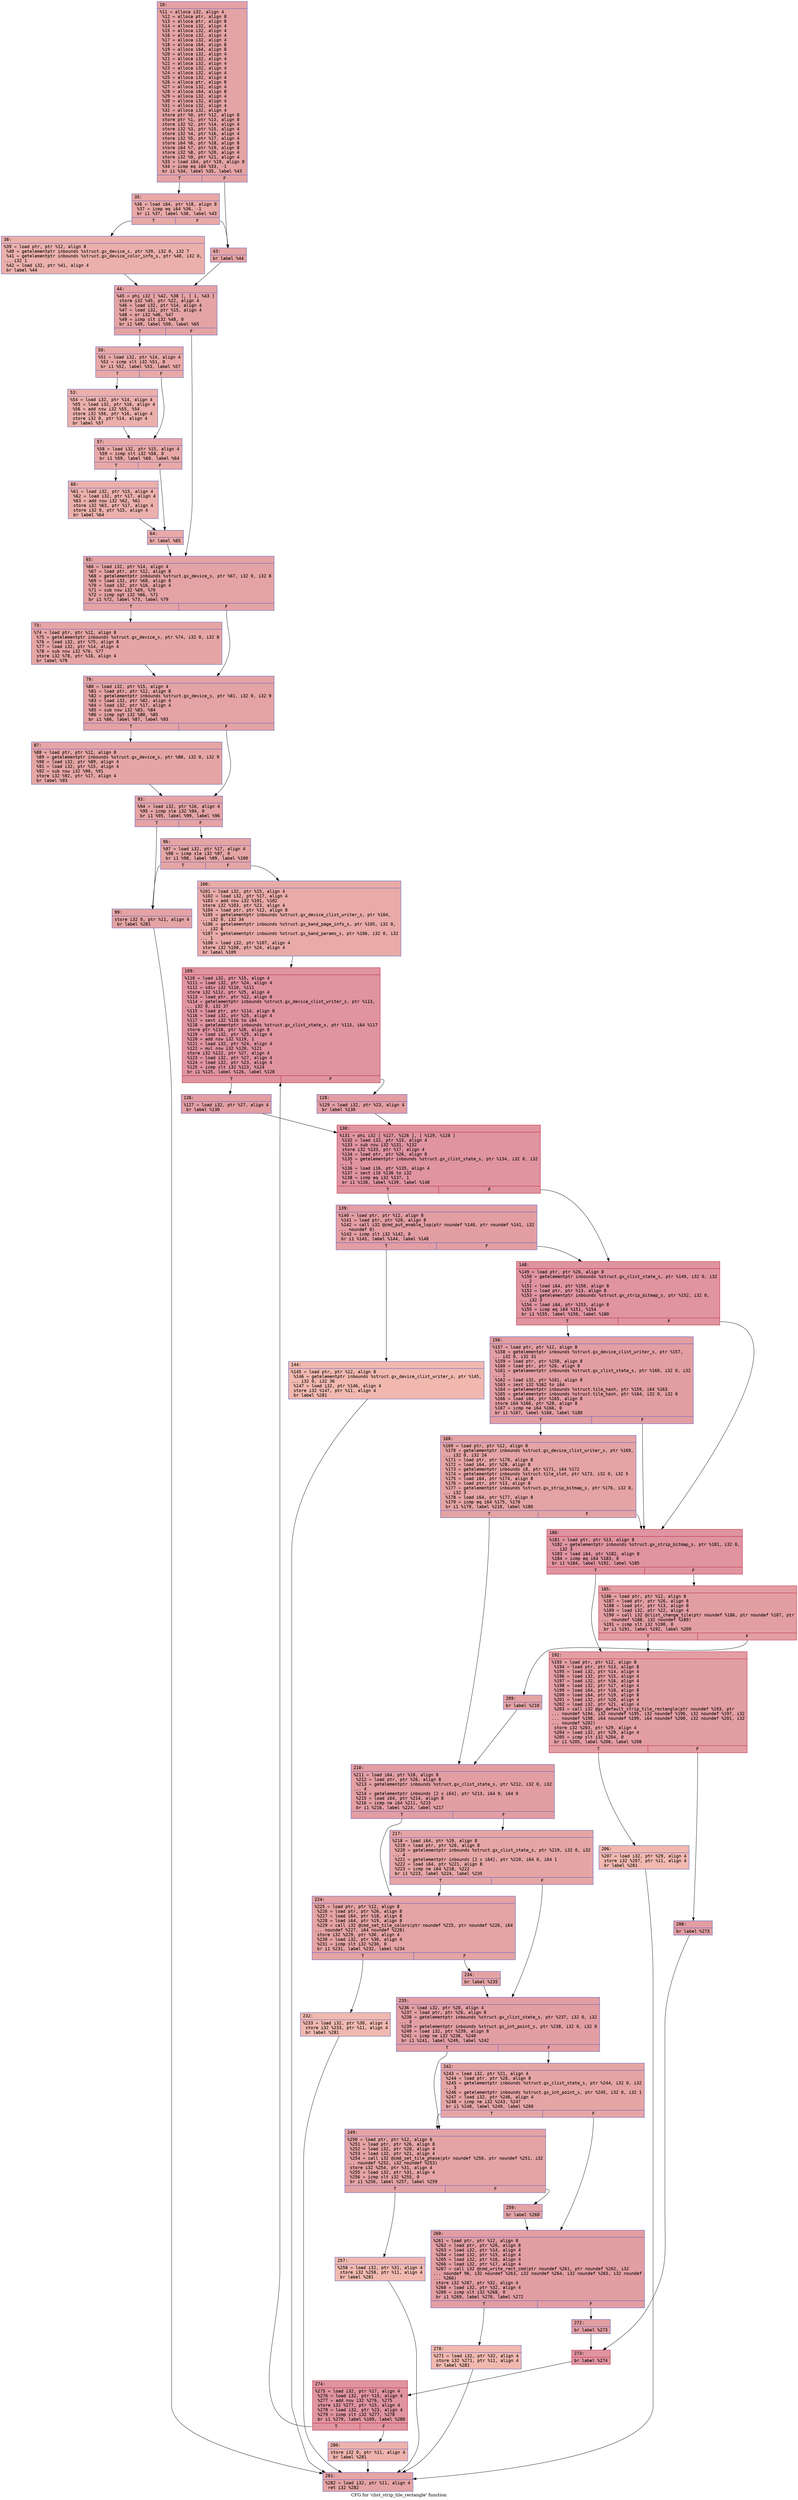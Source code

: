 digraph "CFG for 'clist_strip_tile_rectangle' function" {
	label="CFG for 'clist_strip_tile_rectangle' function";

	Node0x600001949770 [shape=record,color="#3d50c3ff", style=filled, fillcolor="#c32e3170" fontname="Courier",label="{10:\l|  %11 = alloca i32, align 4\l  %12 = alloca ptr, align 8\l  %13 = alloca ptr, align 8\l  %14 = alloca i32, align 4\l  %15 = alloca i32, align 4\l  %16 = alloca i32, align 4\l  %17 = alloca i32, align 4\l  %18 = alloca i64, align 8\l  %19 = alloca i64, align 8\l  %20 = alloca i32, align 4\l  %21 = alloca i32, align 4\l  %22 = alloca i32, align 4\l  %23 = alloca i32, align 4\l  %24 = alloca i32, align 4\l  %25 = alloca i32, align 4\l  %26 = alloca ptr, align 8\l  %27 = alloca i32, align 4\l  %28 = alloca i64, align 8\l  %29 = alloca i32, align 4\l  %30 = alloca i32, align 4\l  %31 = alloca i32, align 4\l  %32 = alloca i32, align 4\l  store ptr %0, ptr %12, align 8\l  store ptr %1, ptr %13, align 8\l  store i32 %2, ptr %14, align 4\l  store i32 %3, ptr %15, align 4\l  store i32 %4, ptr %16, align 4\l  store i32 %5, ptr %17, align 4\l  store i64 %6, ptr %18, align 8\l  store i64 %7, ptr %19, align 8\l  store i32 %8, ptr %20, align 4\l  store i32 %9, ptr %21, align 4\l  %33 = load i64, ptr %19, align 8\l  %34 = icmp eq i64 %33, -1\l  br i1 %34, label %35, label %43\l|{<s0>T|<s1>F}}"];
	Node0x600001949770:s0 -> Node0x6000019497c0[tooltip="10 -> 35\nProbability 37.50%" ];
	Node0x600001949770:s1 -> Node0x600001949860[tooltip="10 -> 43\nProbability 62.50%" ];
	Node0x6000019497c0 [shape=record,color="#3d50c3ff", style=filled, fillcolor="#ca3b3770" fontname="Courier",label="{35:\l|  %36 = load i64, ptr %18, align 8\l  %37 = icmp eq i64 %36, -1\l  br i1 %37, label %38, label %43\l|{<s0>T|<s1>F}}"];
	Node0x6000019497c0:s0 -> Node0x600001949810[tooltip="35 -> 38\nProbability 37.50%" ];
	Node0x6000019497c0:s1 -> Node0x600001949860[tooltip="35 -> 43\nProbability 62.50%" ];
	Node0x600001949810 [shape=record,color="#3d50c3ff", style=filled, fillcolor="#d24b4070" fontname="Courier",label="{38:\l|  %39 = load ptr, ptr %12, align 8\l  %40 = getelementptr inbounds %struct.gx_device_s, ptr %39, i32 0, i32 7\l  %41 = getelementptr inbounds %struct.gx_device_color_info_s, ptr %40, i32 0,\l... i32 1\l  %42 = load i32, ptr %41, align 4\l  br label %44\l}"];
	Node0x600001949810 -> Node0x6000019498b0[tooltip="38 -> 44\nProbability 100.00%" ];
	Node0x600001949860 [shape=record,color="#3d50c3ff", style=filled, fillcolor="#c32e3170" fontname="Courier",label="{43:\l|  br label %44\l}"];
	Node0x600001949860 -> Node0x6000019498b0[tooltip="43 -> 44\nProbability 100.00%" ];
	Node0x6000019498b0 [shape=record,color="#3d50c3ff", style=filled, fillcolor="#c32e3170" fontname="Courier",label="{44:\l|  %45 = phi i32 [ %42, %38 ], [ 1, %43 ]\l  store i32 %45, ptr %22, align 4\l  %46 = load i32, ptr %14, align 4\l  %47 = load i32, ptr %15, align 4\l  %48 = or i32 %46, %47\l  %49 = icmp slt i32 %48, 0\l  br i1 %49, label %50, label %65\l|{<s0>T|<s1>F}}"];
	Node0x6000019498b0:s0 -> Node0x600001949900[tooltip="44 -> 50\nProbability 37.50%" ];
	Node0x6000019498b0:s1 -> Node0x600001949a90[tooltip="44 -> 65\nProbability 62.50%" ];
	Node0x600001949900 [shape=record,color="#3d50c3ff", style=filled, fillcolor="#ca3b3770" fontname="Courier",label="{50:\l|  %51 = load i32, ptr %14, align 4\l  %52 = icmp slt i32 %51, 0\l  br i1 %52, label %53, label %57\l|{<s0>T|<s1>F}}"];
	Node0x600001949900:s0 -> Node0x600001949950[tooltip="50 -> 53\nProbability 37.50%" ];
	Node0x600001949900:s1 -> Node0x6000019499a0[tooltip="50 -> 57\nProbability 62.50%" ];
	Node0x600001949950 [shape=record,color="#3d50c3ff", style=filled, fillcolor="#d24b4070" fontname="Courier",label="{53:\l|  %54 = load i32, ptr %14, align 4\l  %55 = load i32, ptr %16, align 4\l  %56 = add nsw i32 %55, %54\l  store i32 %56, ptr %16, align 4\l  store i32 0, ptr %14, align 4\l  br label %57\l}"];
	Node0x600001949950 -> Node0x6000019499a0[tooltip="53 -> 57\nProbability 100.00%" ];
	Node0x6000019499a0 [shape=record,color="#3d50c3ff", style=filled, fillcolor="#ca3b3770" fontname="Courier",label="{57:\l|  %58 = load i32, ptr %15, align 4\l  %59 = icmp slt i32 %58, 0\l  br i1 %59, label %60, label %64\l|{<s0>T|<s1>F}}"];
	Node0x6000019499a0:s0 -> Node0x6000019499f0[tooltip="57 -> 60\nProbability 37.50%" ];
	Node0x6000019499a0:s1 -> Node0x600001949a40[tooltip="57 -> 64\nProbability 62.50%" ];
	Node0x6000019499f0 [shape=record,color="#3d50c3ff", style=filled, fillcolor="#d24b4070" fontname="Courier",label="{60:\l|  %61 = load i32, ptr %15, align 4\l  %62 = load i32, ptr %17, align 4\l  %63 = add nsw i32 %62, %61\l  store i32 %63, ptr %17, align 4\l  store i32 0, ptr %15, align 4\l  br label %64\l}"];
	Node0x6000019499f0 -> Node0x600001949a40[tooltip="60 -> 64\nProbability 100.00%" ];
	Node0x600001949a40 [shape=record,color="#3d50c3ff", style=filled, fillcolor="#ca3b3770" fontname="Courier",label="{64:\l|  br label %65\l}"];
	Node0x600001949a40 -> Node0x600001949a90[tooltip="64 -> 65\nProbability 100.00%" ];
	Node0x600001949a90 [shape=record,color="#3d50c3ff", style=filled, fillcolor="#c32e3170" fontname="Courier",label="{65:\l|  %66 = load i32, ptr %14, align 4\l  %67 = load ptr, ptr %12, align 8\l  %68 = getelementptr inbounds %struct.gx_device_s, ptr %67, i32 0, i32 8\l  %69 = load i32, ptr %68, align 8\l  %70 = load i32, ptr %16, align 4\l  %71 = sub nsw i32 %69, %70\l  %72 = icmp sgt i32 %66, %71\l  br i1 %72, label %73, label %79\l|{<s0>T|<s1>F}}"];
	Node0x600001949a90:s0 -> Node0x600001949ae0[tooltip="65 -> 73\nProbability 50.00%" ];
	Node0x600001949a90:s1 -> Node0x600001949b30[tooltip="65 -> 79\nProbability 50.00%" ];
	Node0x600001949ae0 [shape=record,color="#3d50c3ff", style=filled, fillcolor="#c5333470" fontname="Courier",label="{73:\l|  %74 = load ptr, ptr %12, align 8\l  %75 = getelementptr inbounds %struct.gx_device_s, ptr %74, i32 0, i32 8\l  %76 = load i32, ptr %75, align 8\l  %77 = load i32, ptr %14, align 4\l  %78 = sub nsw i32 %76, %77\l  store i32 %78, ptr %16, align 4\l  br label %79\l}"];
	Node0x600001949ae0 -> Node0x600001949b30[tooltip="73 -> 79\nProbability 100.00%" ];
	Node0x600001949b30 [shape=record,color="#3d50c3ff", style=filled, fillcolor="#c32e3170" fontname="Courier",label="{79:\l|  %80 = load i32, ptr %15, align 4\l  %81 = load ptr, ptr %12, align 8\l  %82 = getelementptr inbounds %struct.gx_device_s, ptr %81, i32 0, i32 9\l  %83 = load i32, ptr %82, align 4\l  %84 = load i32, ptr %17, align 4\l  %85 = sub nsw i32 %83, %84\l  %86 = icmp sgt i32 %80, %85\l  br i1 %86, label %87, label %93\l|{<s0>T|<s1>F}}"];
	Node0x600001949b30:s0 -> Node0x600001949b80[tooltip="79 -> 87\nProbability 50.00%" ];
	Node0x600001949b30:s1 -> Node0x600001949bd0[tooltip="79 -> 93\nProbability 50.00%" ];
	Node0x600001949b80 [shape=record,color="#3d50c3ff", style=filled, fillcolor="#c5333470" fontname="Courier",label="{87:\l|  %88 = load ptr, ptr %12, align 8\l  %89 = getelementptr inbounds %struct.gx_device_s, ptr %88, i32 0, i32 9\l  %90 = load i32, ptr %89, align 4\l  %91 = load i32, ptr %15, align 4\l  %92 = sub nsw i32 %90, %91\l  store i32 %92, ptr %17, align 4\l  br label %93\l}"];
	Node0x600001949b80 -> Node0x600001949bd0[tooltip="87 -> 93\nProbability 100.00%" ];
	Node0x600001949bd0 [shape=record,color="#3d50c3ff", style=filled, fillcolor="#c32e3170" fontname="Courier",label="{93:\l|  %94 = load i32, ptr %16, align 4\l  %95 = icmp sle i32 %94, 0\l  br i1 %95, label %99, label %96\l|{<s0>T|<s1>F}}"];
	Node0x600001949bd0:s0 -> Node0x600001949c70[tooltip="93 -> 99\nProbability 50.00%" ];
	Node0x600001949bd0:s1 -> Node0x600001949c20[tooltip="93 -> 96\nProbability 50.00%" ];
	Node0x600001949c20 [shape=record,color="#3d50c3ff", style=filled, fillcolor="#c5333470" fontname="Courier",label="{96:\l|  %97 = load i32, ptr %17, align 4\l  %98 = icmp sle i32 %97, 0\l  br i1 %98, label %99, label %100\l|{<s0>T|<s1>F}}"];
	Node0x600001949c20:s0 -> Node0x600001949c70[tooltip="96 -> 99\nProbability 50.00%" ];
	Node0x600001949c20:s1 -> Node0x600001949cc0[tooltip="96 -> 100\nProbability 50.00%" ];
	Node0x600001949c70 [shape=record,color="#3d50c3ff", style=filled, fillcolor="#c32e3170" fontname="Courier",label="{99:\l|  store i32 0, ptr %11, align 4\l  br label %281\l}"];
	Node0x600001949c70 -> Node0x60000194a6c0[tooltip="99 -> 281\nProbability 100.00%" ];
	Node0x600001949cc0 [shape=record,color="#3d50c3ff", style=filled, fillcolor="#cc403a70" fontname="Courier",label="{100:\l|  %101 = load i32, ptr %15, align 4\l  %102 = load i32, ptr %17, align 4\l  %103 = add nsw i32 %101, %102\l  store i32 %103, ptr %23, align 4\l  %104 = load ptr, ptr %12, align 8\l  %105 = getelementptr inbounds %struct.gx_device_clist_writer_s, ptr %104,\l... i32 0, i32 34\l  %106 = getelementptr inbounds %struct.gx_band_page_info_s, ptr %105, i32 0,\l... i32 6\l  %107 = getelementptr inbounds %struct.gx_band_params_s, ptr %106, i32 0, i32\l... 1\l  %108 = load i32, ptr %107, align 4\l  store i32 %108, ptr %24, align 4\l  br label %109\l}"];
	Node0x600001949cc0 -> Node0x600001949d10[tooltip="100 -> 109\nProbability 100.00%" ];
	Node0x600001949d10 [shape=record,color="#b70d28ff", style=filled, fillcolor="#b70d2870" fontname="Courier",label="{109:\l|  %110 = load i32, ptr %15, align 4\l  %111 = load i32, ptr %24, align 4\l  %112 = sdiv i32 %110, %111\l  store i32 %112, ptr %25, align 4\l  %113 = load ptr, ptr %12, align 8\l  %114 = getelementptr inbounds %struct.gx_device_clist_writer_s, ptr %113,\l... i32 0, i32 37\l  %115 = load ptr, ptr %114, align 8\l  %116 = load i32, ptr %25, align 4\l  %117 = sext i32 %116 to i64\l  %118 = getelementptr inbounds %struct.gx_clist_state_s, ptr %115, i64 %117\l  store ptr %118, ptr %26, align 8\l  %119 = load i32, ptr %25, align 4\l  %120 = add nsw i32 %119, 1\l  %121 = load i32, ptr %24, align 4\l  %122 = mul nsw i32 %120, %121\l  store i32 %122, ptr %27, align 4\l  %123 = load i32, ptr %27, align 4\l  %124 = load i32, ptr %23, align 4\l  %125 = icmp slt i32 %123, %124\l  br i1 %125, label %126, label %128\l|{<s0>T|<s1>F}}"];
	Node0x600001949d10:s0 -> Node0x600001949d60[tooltip="109 -> 126\nProbability 50.00%" ];
	Node0x600001949d10:s1 -> Node0x600001949db0[tooltip="109 -> 128\nProbability 50.00%" ];
	Node0x600001949d60 [shape=record,color="#3d50c3ff", style=filled, fillcolor="#be242e70" fontname="Courier",label="{126:\l|  %127 = load i32, ptr %27, align 4\l  br label %130\l}"];
	Node0x600001949d60 -> Node0x600001949e00[tooltip="126 -> 130\nProbability 100.00%" ];
	Node0x600001949db0 [shape=record,color="#3d50c3ff", style=filled, fillcolor="#be242e70" fontname="Courier",label="{128:\l|  %129 = load i32, ptr %23, align 4\l  br label %130\l}"];
	Node0x600001949db0 -> Node0x600001949e00[tooltip="128 -> 130\nProbability 100.00%" ];
	Node0x600001949e00 [shape=record,color="#b70d28ff", style=filled, fillcolor="#b70d2870" fontname="Courier",label="{130:\l|  %131 = phi i32 [ %127, %126 ], [ %129, %128 ]\l  %132 = load i32, ptr %15, align 4\l  %133 = sub nsw i32 %131, %132\l  store i32 %133, ptr %17, align 4\l  %134 = load ptr, ptr %26, align 8\l  %135 = getelementptr inbounds %struct.gx_clist_state_s, ptr %134, i32 0, i32\l... 7\l  %136 = load i16, ptr %135, align 4\l  %137 = sext i16 %136 to i32\l  %138 = icmp eq i32 %137, 1\l  br i1 %138, label %139, label %148\l|{<s0>T|<s1>F}}"];
	Node0x600001949e00:s0 -> Node0x600001949e50[tooltip="130 -> 139\nProbability 50.00%" ];
	Node0x600001949e00:s1 -> Node0x600001949ef0[tooltip="130 -> 148\nProbability 50.00%" ];
	Node0x600001949e50 [shape=record,color="#3d50c3ff", style=filled, fillcolor="#be242e70" fontname="Courier",label="{139:\l|  %140 = load ptr, ptr %12, align 8\l  %141 = load ptr, ptr %26, align 8\l  %142 = call i32 @cmd_put_enable_lop(ptr noundef %140, ptr noundef %141, i32\l... noundef 0)\l  %143 = icmp slt i32 %142, 0\l  br i1 %143, label %144, label %148\l|{<s0>T|<s1>F}}"];
	Node0x600001949e50:s0 -> Node0x600001949ea0[tooltip="139 -> 144\nProbability 3.12%" ];
	Node0x600001949e50:s1 -> Node0x600001949ef0[tooltip="139 -> 148\nProbability 96.88%" ];
	Node0x600001949ea0 [shape=record,color="#3d50c3ff", style=filled, fillcolor="#dc5d4a70" fontname="Courier",label="{144:\l|  %145 = load ptr, ptr %12, align 8\l  %146 = getelementptr inbounds %struct.gx_device_clist_writer_s, ptr %145,\l... i32 0, i32 36\l  %147 = load i32, ptr %146, align 4\l  store i32 %147, ptr %11, align 4\l  br label %281\l}"];
	Node0x600001949ea0 -> Node0x60000194a6c0[tooltip="144 -> 281\nProbability 100.00%" ];
	Node0x600001949ef0 [shape=record,color="#b70d28ff", style=filled, fillcolor="#b70d2870" fontname="Courier",label="{148:\l|  %149 = load ptr, ptr %26, align 8\l  %150 = getelementptr inbounds %struct.gx_clist_state_s, ptr %149, i32 0, i32\l... 2\l  %151 = load i64, ptr %150, align 8\l  %152 = load ptr, ptr %13, align 8\l  %153 = getelementptr inbounds %struct.gx_strip_bitmap_s, ptr %152, i32 0,\l... i32 3\l  %154 = load i64, ptr %153, align 8\l  %155 = icmp eq i64 %151, %154\l  br i1 %155, label %156, label %180\l|{<s0>T|<s1>F}}"];
	Node0x600001949ef0:s0 -> Node0x600001949f40[tooltip="148 -> 156\nProbability 50.00%" ];
	Node0x600001949ef0:s1 -> Node0x600001949fe0[tooltip="148 -> 180\nProbability 50.00%" ];
	Node0x600001949f40 [shape=record,color="#3d50c3ff", style=filled, fillcolor="#be242e70" fontname="Courier",label="{156:\l|  %157 = load ptr, ptr %12, align 8\l  %158 = getelementptr inbounds %struct.gx_device_clist_writer_s, ptr %157,\l... i32 0, i32 31\l  %159 = load ptr, ptr %158, align 8\l  %160 = load ptr, ptr %26, align 8\l  %161 = getelementptr inbounds %struct.gx_clist_state_s, ptr %160, i32 0, i32\l... 1\l  %162 = load i32, ptr %161, align 8\l  %163 = zext i32 %162 to i64\l  %164 = getelementptr inbounds %struct.tile_hash, ptr %159, i64 %163\l  %165 = getelementptr inbounds %struct.tile_hash, ptr %164, i32 0, i32 0\l  %166 = load i64, ptr %165, align 8\l  store i64 %166, ptr %28, align 8\l  %167 = icmp ne i64 %166, 0\l  br i1 %167, label %168, label %180\l|{<s0>T|<s1>F}}"];
	Node0x600001949f40:s0 -> Node0x600001949f90[tooltip="156 -> 168\nProbability 62.50%" ];
	Node0x600001949f40:s1 -> Node0x600001949fe0[tooltip="156 -> 180\nProbability 37.50%" ];
	Node0x600001949f90 [shape=record,color="#3d50c3ff", style=filled, fillcolor="#c32e3170" fontname="Courier",label="{168:\l|  %169 = load ptr, ptr %12, align 8\l  %170 = getelementptr inbounds %struct.gx_device_clist_writer_s, ptr %169,\l... i32 0, i32 24\l  %171 = load ptr, ptr %170, align 8\l  %172 = load i64, ptr %28, align 8\l  %173 = getelementptr inbounds i8, ptr %171, i64 %172\l  %174 = getelementptr inbounds %struct.tile_slot, ptr %173, i32 0, i32 5\l  %175 = load i64, ptr %174, align 8\l  %176 = load ptr, ptr %13, align 8\l  %177 = getelementptr inbounds %struct.gx_strip_bitmap_s, ptr %176, i32 0,\l... i32 3\l  %178 = load i64, ptr %177, align 8\l  %179 = icmp eq i64 %175, %178\l  br i1 %179, label %210, label %180\l|{<s0>T|<s1>F}}"];
	Node0x600001949f90:s0 -> Node0x60000194a1c0[tooltip="168 -> 210\nProbability 50.00%" ];
	Node0x600001949f90:s1 -> Node0x600001949fe0[tooltip="168 -> 180\nProbability 50.00%" ];
	Node0x600001949fe0 [shape=record,color="#b70d28ff", style=filled, fillcolor="#b70d2870" fontname="Courier",label="{180:\l|  %181 = load ptr, ptr %13, align 8\l  %182 = getelementptr inbounds %struct.gx_strip_bitmap_s, ptr %181, i32 0,\l... i32 3\l  %183 = load i64, ptr %182, align 8\l  %184 = icmp eq i64 %183, 0\l  br i1 %184, label %192, label %185\l|{<s0>T|<s1>F}}"];
	Node0x600001949fe0:s0 -> Node0x60000194a080[tooltip="180 -> 192\nProbability 37.50%" ];
	Node0x600001949fe0:s1 -> Node0x60000194a030[tooltip="180 -> 185\nProbability 62.50%" ];
	Node0x60000194a030 [shape=record,color="#b70d28ff", style=filled, fillcolor="#be242e70" fontname="Courier",label="{185:\l|  %186 = load ptr, ptr %12, align 8\l  %187 = load ptr, ptr %26, align 8\l  %188 = load ptr, ptr %13, align 8\l  %189 = load i32, ptr %22, align 4\l  %190 = call i32 @clist_change_tile(ptr noundef %186, ptr noundef %187, ptr\l... noundef %188, i32 noundef %189)\l  %191 = icmp slt i32 %190, 0\l  br i1 %191, label %192, label %209\l|{<s0>T|<s1>F}}"];
	Node0x60000194a030:s0 -> Node0x60000194a080[tooltip="185 -> 192\nProbability 37.50%" ];
	Node0x60000194a030:s1 -> Node0x60000194a170[tooltip="185 -> 209\nProbability 62.50%" ];
	Node0x60000194a080 [shape=record,color="#b70d28ff", style=filled, fillcolor="#be242e70" fontname="Courier",label="{192:\l|  %193 = load ptr, ptr %12, align 8\l  %194 = load ptr, ptr %13, align 8\l  %195 = load i32, ptr %14, align 4\l  %196 = load i32, ptr %15, align 4\l  %197 = load i32, ptr %16, align 4\l  %198 = load i32, ptr %17, align 4\l  %199 = load i64, ptr %18, align 8\l  %200 = load i64, ptr %19, align 8\l  %201 = load i32, ptr %20, align 4\l  %202 = load i32, ptr %21, align 4\l  %203 = call i32 @gx_default_strip_tile_rectangle(ptr noundef %193, ptr\l... noundef %194, i32 noundef %195, i32 noundef %196, i32 noundef %197, i32\l... noundef %198, i64 noundef %199, i64 noundef %200, i32 noundef %201, i32\l... noundef %202)\l  store i32 %203, ptr %29, align 4\l  %204 = load i32, ptr %29, align 4\l  %205 = icmp slt i32 %204, 0\l  br i1 %205, label %206, label %208\l|{<s0>T|<s1>F}}"];
	Node0x60000194a080:s0 -> Node0x60000194a0d0[tooltip="192 -> 206\nProbability 3.12%" ];
	Node0x60000194a080:s1 -> Node0x60000194a120[tooltip="192 -> 208\nProbability 96.88%" ];
	Node0x60000194a0d0 [shape=record,color="#3d50c3ff", style=filled, fillcolor="#dc5d4a70" fontname="Courier",label="{206:\l|  %207 = load i32, ptr %29, align 4\l  store i32 %207, ptr %11, align 4\l  br label %281\l}"];
	Node0x60000194a0d0 -> Node0x60000194a6c0[tooltip="206 -> 281\nProbability 100.00%" ];
	Node0x60000194a120 [shape=record,color="#3d50c3ff", style=filled, fillcolor="#be242e70" fontname="Courier",label="{208:\l|  br label %273\l}"];
	Node0x60000194a120 -> Node0x60000194a5d0[tooltip="208 -> 273\nProbability 100.00%" ];
	Node0x60000194a170 [shape=record,color="#3d50c3ff", style=filled, fillcolor="#c32e3170" fontname="Courier",label="{209:\l|  br label %210\l}"];
	Node0x60000194a170 -> Node0x60000194a1c0[tooltip="209 -> 210\nProbability 100.00%" ];
	Node0x60000194a1c0 [shape=record,color="#3d50c3ff", style=filled, fillcolor="#be242e70" fontname="Courier",label="{210:\l|  %211 = load i64, ptr %18, align 8\l  %212 = load ptr, ptr %26, align 8\l  %213 = getelementptr inbounds %struct.gx_clist_state_s, ptr %212, i32 0, i32\l... 4\l  %214 = getelementptr inbounds [2 x i64], ptr %213, i64 0, i64 0\l  %215 = load i64, ptr %214, align 8\l  %216 = icmp ne i64 %211, %215\l  br i1 %216, label %224, label %217\l|{<s0>T|<s1>F}}"];
	Node0x60000194a1c0:s0 -> Node0x60000194a260[tooltip="210 -> 224\nProbability 50.00%" ];
	Node0x60000194a1c0:s1 -> Node0x60000194a210[tooltip="210 -> 217\nProbability 50.00%" ];
	Node0x60000194a210 [shape=record,color="#3d50c3ff", style=filled, fillcolor="#c5333470" fontname="Courier",label="{217:\l|  %218 = load i64, ptr %19, align 8\l  %219 = load ptr, ptr %26, align 8\l  %220 = getelementptr inbounds %struct.gx_clist_state_s, ptr %219, i32 0, i32\l... 4\l  %221 = getelementptr inbounds [2 x i64], ptr %220, i64 0, i64 1\l  %222 = load i64, ptr %221, align 8\l  %223 = icmp ne i64 %218, %222\l  br i1 %223, label %224, label %235\l|{<s0>T|<s1>F}}"];
	Node0x60000194a210:s0 -> Node0x60000194a260[tooltip="217 -> 224\nProbability 50.00%" ];
	Node0x60000194a210:s1 -> Node0x60000194a350[tooltip="217 -> 235\nProbability 50.00%" ];
	Node0x60000194a260 [shape=record,color="#3d50c3ff", style=filled, fillcolor="#c32e3170" fontname="Courier",label="{224:\l|  %225 = load ptr, ptr %12, align 8\l  %226 = load ptr, ptr %26, align 8\l  %227 = load i64, ptr %18, align 8\l  %228 = load i64, ptr %19, align 8\l  %229 = call i32 @cmd_set_tile_colors(ptr noundef %225, ptr noundef %226, i64\l... noundef %227, i64 noundef %228)\l  store i32 %229, ptr %30, align 4\l  %230 = load i32, ptr %30, align 4\l  %231 = icmp slt i32 %230, 0\l  br i1 %231, label %232, label %234\l|{<s0>T|<s1>F}}"];
	Node0x60000194a260:s0 -> Node0x60000194a2b0[tooltip="224 -> 232\nProbability 3.12%" ];
	Node0x60000194a260:s1 -> Node0x60000194a300[tooltip="224 -> 234\nProbability 96.88%" ];
	Node0x60000194a2b0 [shape=record,color="#3d50c3ff", style=filled, fillcolor="#de614d70" fontname="Courier",label="{232:\l|  %233 = load i32, ptr %30, align 4\l  store i32 %233, ptr %11, align 4\l  br label %281\l}"];
	Node0x60000194a2b0 -> Node0x60000194a6c0[tooltip="232 -> 281\nProbability 100.00%" ];
	Node0x60000194a300 [shape=record,color="#3d50c3ff", style=filled, fillcolor="#c32e3170" fontname="Courier",label="{234:\l|  br label %235\l}"];
	Node0x60000194a300 -> Node0x60000194a350[tooltip="234 -> 235\nProbability 100.00%" ];
	Node0x60000194a350 [shape=record,color="#3d50c3ff", style=filled, fillcolor="#be242e70" fontname="Courier",label="{235:\l|  %236 = load i32, ptr %20, align 4\l  %237 = load ptr, ptr %26, align 8\l  %238 = getelementptr inbounds %struct.gx_clist_state_s, ptr %237, i32 0, i32\l... 3\l  %239 = getelementptr inbounds %struct.gs_int_point_s, ptr %238, i32 0, i32 0\l  %240 = load i32, ptr %239, align 8\l  %241 = icmp ne i32 %236, %240\l  br i1 %241, label %249, label %242\l|{<s0>T|<s1>F}}"];
	Node0x60000194a350:s0 -> Node0x60000194a3f0[tooltip="235 -> 249\nProbability 50.00%" ];
	Node0x60000194a350:s1 -> Node0x60000194a3a0[tooltip="235 -> 242\nProbability 50.00%" ];
	Node0x60000194a3a0 [shape=record,color="#3d50c3ff", style=filled, fillcolor="#c5333470" fontname="Courier",label="{242:\l|  %243 = load i32, ptr %21, align 4\l  %244 = load ptr, ptr %26, align 8\l  %245 = getelementptr inbounds %struct.gx_clist_state_s, ptr %244, i32 0, i32\l... 3\l  %246 = getelementptr inbounds %struct.gs_int_point_s, ptr %245, i32 0, i32 1\l  %247 = load i32, ptr %246, align 4\l  %248 = icmp ne i32 %243, %247\l  br i1 %248, label %249, label %260\l|{<s0>T|<s1>F}}"];
	Node0x60000194a3a0:s0 -> Node0x60000194a3f0[tooltip="242 -> 249\nProbability 50.00%" ];
	Node0x60000194a3a0:s1 -> Node0x60000194a4e0[tooltip="242 -> 260\nProbability 50.00%" ];
	Node0x60000194a3f0 [shape=record,color="#3d50c3ff", style=filled, fillcolor="#c32e3170" fontname="Courier",label="{249:\l|  %250 = load ptr, ptr %12, align 8\l  %251 = load ptr, ptr %26, align 8\l  %252 = load i32, ptr %20, align 4\l  %253 = load i32, ptr %21, align 4\l  %254 = call i32 @cmd_set_tile_phase(ptr noundef %250, ptr noundef %251, i32\l... noundef %252, i32 noundef %253)\l  store i32 %254, ptr %31, align 4\l  %255 = load i32, ptr %31, align 4\l  %256 = icmp slt i32 %255, 0\l  br i1 %256, label %257, label %259\l|{<s0>T|<s1>F}}"];
	Node0x60000194a3f0:s0 -> Node0x60000194a440[tooltip="249 -> 257\nProbability 3.12%" ];
	Node0x60000194a3f0:s1 -> Node0x60000194a490[tooltip="249 -> 259\nProbability 96.88%" ];
	Node0x60000194a440 [shape=record,color="#3d50c3ff", style=filled, fillcolor="#de614d70" fontname="Courier",label="{257:\l|  %258 = load i32, ptr %31, align 4\l  store i32 %258, ptr %11, align 4\l  br label %281\l}"];
	Node0x60000194a440 -> Node0x60000194a6c0[tooltip="257 -> 281\nProbability 100.00%" ];
	Node0x60000194a490 [shape=record,color="#3d50c3ff", style=filled, fillcolor="#c32e3170" fontname="Courier",label="{259:\l|  br label %260\l}"];
	Node0x60000194a490 -> Node0x60000194a4e0[tooltip="259 -> 260\nProbability 100.00%" ];
	Node0x60000194a4e0 [shape=record,color="#3d50c3ff", style=filled, fillcolor="#be242e70" fontname="Courier",label="{260:\l|  %261 = load ptr, ptr %12, align 8\l  %262 = load ptr, ptr %26, align 8\l  %263 = load i32, ptr %14, align 4\l  %264 = load i32, ptr %15, align 4\l  %265 = load i32, ptr %16, align 4\l  %266 = load i32, ptr %17, align 4\l  %267 = call i32 @cmd_write_rect_cmd(ptr noundef %261, ptr noundef %262, i32\l... noundef 96, i32 noundef %263, i32 noundef %264, i32 noundef %265, i32 noundef\l... %266)\l  store i32 %267, ptr %32, align 4\l  %268 = load i32, ptr %32, align 4\l  %269 = icmp slt i32 %268, 0\l  br i1 %269, label %270, label %272\l|{<s0>T|<s1>F}}"];
	Node0x60000194a4e0:s0 -> Node0x60000194a530[tooltip="260 -> 270\nProbability 3.12%" ];
	Node0x60000194a4e0:s1 -> Node0x60000194a580[tooltip="260 -> 272\nProbability 96.88%" ];
	Node0x60000194a530 [shape=record,color="#3d50c3ff", style=filled, fillcolor="#dc5d4a70" fontname="Courier",label="{270:\l|  %271 = load i32, ptr %32, align 4\l  store i32 %271, ptr %11, align 4\l  br label %281\l}"];
	Node0x60000194a530 -> Node0x60000194a6c0[tooltip="270 -> 281\nProbability 100.00%" ];
	Node0x60000194a580 [shape=record,color="#3d50c3ff", style=filled, fillcolor="#be242e70" fontname="Courier",label="{272:\l|  br label %273\l}"];
	Node0x60000194a580 -> Node0x60000194a5d0[tooltip="272 -> 273\nProbability 100.00%" ];
	Node0x60000194a5d0 [shape=record,color="#b70d28ff", style=filled, fillcolor="#b70d2870" fontname="Courier",label="{273:\l|  br label %274\l}"];
	Node0x60000194a5d0 -> Node0x60000194a620[tooltip="273 -> 274\nProbability 100.00%" ];
	Node0x60000194a620 [shape=record,color="#b70d28ff", style=filled, fillcolor="#b70d2870" fontname="Courier",label="{274:\l|  %275 = load i32, ptr %17, align 4\l  %276 = load i32, ptr %15, align 4\l  %277 = add nsw i32 %276, %275\l  store i32 %277, ptr %15, align 4\l  %278 = load i32, ptr %23, align 4\l  %279 = icmp slt i32 %277, %278\l  br i1 %279, label %109, label %280\l|{<s0>T|<s1>F}}"];
	Node0x60000194a620:s0 -> Node0x600001949d10[tooltip="274 -> 109\nProbability 96.88%" ];
	Node0x60000194a620:s1 -> Node0x60000194a670[tooltip="274 -> 280\nProbability 3.12%" ];
	Node0x60000194a670 [shape=record,color="#3d50c3ff", style=filled, fillcolor="#d6524470" fontname="Courier",label="{280:\l|  store i32 0, ptr %11, align 4\l  br label %281\l}"];
	Node0x60000194a670 -> Node0x60000194a6c0[tooltip="280 -> 281\nProbability 100.00%" ];
	Node0x60000194a6c0 [shape=record,color="#3d50c3ff", style=filled, fillcolor="#c32e3170" fontname="Courier",label="{281:\l|  %282 = load i32, ptr %11, align 4\l  ret i32 %282\l}"];
}
